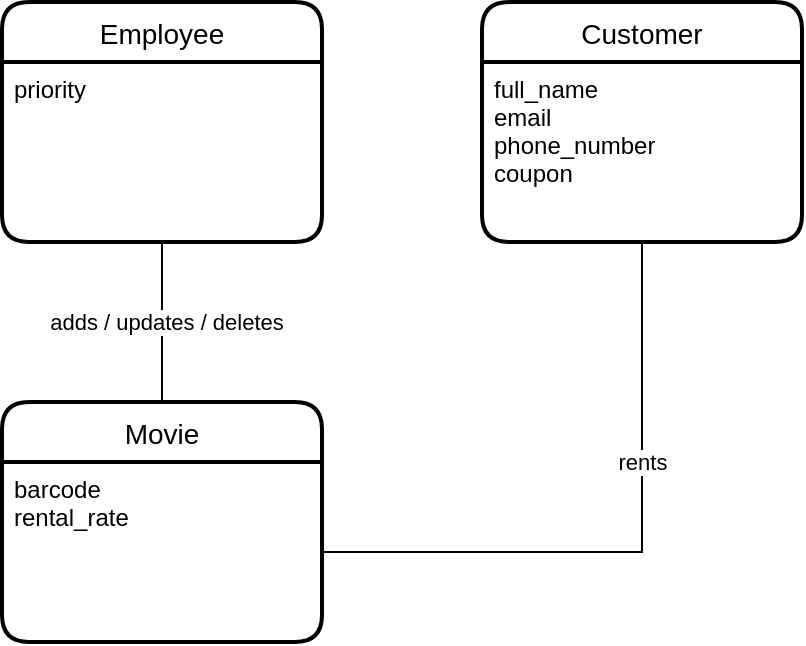 <mxfile version="16.1.0" type="device"><diagram id="Jf2LIWj5RlRl4cze0XXp" name="Page-1"><mxGraphModel dx="719" dy="413" grid="1" gridSize="10" guides="1" tooltips="1" connect="1" arrows="1" fold="1" page="1" pageScale="1" pageWidth="827" pageHeight="1169" math="0" shadow="0"><root><mxCell id="0"/><mxCell id="1" parent="0"/><mxCell id="hdb5oCz84xqUAJwtBkud-15" style="edgeStyle=orthogonalEdgeStyle;rounded=0;orthogonalLoop=1;jettySize=auto;html=1;exitX=0.5;exitY=1;exitDx=0;exitDy=0;entryX=0.5;entryY=0;entryDx=0;entryDy=0;endArrow=none;endFill=0;" edge="1" parent="1" source="hdb5oCz84xqUAJwtBkud-1" target="hdb5oCz84xqUAJwtBkud-3"><mxGeometry relative="1" as="geometry"/></mxCell><mxCell id="hdb5oCz84xqUAJwtBkud-16" value="adds / updates / deletes" style="edgeLabel;html=1;align=center;verticalAlign=middle;resizable=0;points=[];" vertex="1" connectable="0" parent="hdb5oCz84xqUAJwtBkud-15"><mxGeometry x="0.005" y="2" relative="1" as="geometry"><mxPoint as="offset"/></mxGeometry></mxCell><mxCell id="hdb5oCz84xqUAJwtBkud-1" value="Employee" style="swimlane;childLayout=stackLayout;horizontal=1;startSize=30;horizontalStack=0;rounded=1;fontSize=14;fontStyle=0;strokeWidth=2;resizeParent=0;resizeLast=1;shadow=0;dashed=0;align=center;" vertex="1" parent="1"><mxGeometry x="400" y="40" width="160" height="120" as="geometry"/></mxCell><mxCell id="hdb5oCz84xqUAJwtBkud-2" value="priority" style="align=left;strokeColor=none;fillColor=none;spacingLeft=4;fontSize=12;verticalAlign=top;resizable=0;rotatable=0;part=1;" vertex="1" parent="hdb5oCz84xqUAJwtBkud-1"><mxGeometry y="30" width="160" height="90" as="geometry"/></mxCell><mxCell id="hdb5oCz84xqUAJwtBkud-3" value="Movie" style="swimlane;childLayout=stackLayout;horizontal=1;startSize=30;horizontalStack=0;rounded=1;fontSize=14;fontStyle=0;strokeWidth=2;resizeParent=0;resizeLast=1;shadow=0;dashed=0;align=center;" vertex="1" parent="1"><mxGeometry x="400" y="240" width="160" height="120" as="geometry"/></mxCell><mxCell id="hdb5oCz84xqUAJwtBkud-4" value="barcode&#10;rental_rate" style="align=left;strokeColor=none;fillColor=none;spacingLeft=4;fontSize=12;verticalAlign=top;resizable=0;rotatable=0;part=1;" vertex="1" parent="hdb5oCz84xqUAJwtBkud-3"><mxGeometry y="30" width="160" height="90" as="geometry"/></mxCell><mxCell id="hdb5oCz84xqUAJwtBkud-5" value="Customer" style="swimlane;childLayout=stackLayout;horizontal=1;startSize=30;horizontalStack=0;rounded=1;fontSize=14;fontStyle=0;strokeWidth=2;resizeParent=0;resizeLast=1;shadow=0;dashed=0;align=center;" vertex="1" parent="1"><mxGeometry x="640" y="40" width="160" height="120" as="geometry"/></mxCell><mxCell id="hdb5oCz84xqUAJwtBkud-6" value="full_name&#10;email&#10;phone_number&#10;coupon" style="align=left;strokeColor=none;fillColor=none;spacingLeft=4;fontSize=12;verticalAlign=top;resizable=0;rotatable=0;part=1;" vertex="1" parent="hdb5oCz84xqUAJwtBkud-5"><mxGeometry y="30" width="160" height="90" as="geometry"/></mxCell><mxCell id="hdb5oCz84xqUAJwtBkud-11" style="edgeStyle=orthogonalEdgeStyle;rounded=0;orthogonalLoop=1;jettySize=auto;html=1;exitX=0.5;exitY=1;exitDx=0;exitDy=0;entryX=1;entryY=0.5;entryDx=0;entryDy=0;endArrow=none;endFill=0;" edge="1" parent="1" source="hdb5oCz84xqUAJwtBkud-6" target="hdb5oCz84xqUAJwtBkud-4"><mxGeometry relative="1" as="geometry"/></mxCell><mxCell id="hdb5oCz84xqUAJwtBkud-12" value="rents" style="edgeLabel;html=1;align=center;verticalAlign=middle;resizable=0;points=[];" vertex="1" connectable="0" parent="hdb5oCz84xqUAJwtBkud-11"><mxGeometry x="0.098" relative="1" as="geometry"><mxPoint x="18" y="-45" as="offset"/></mxGeometry></mxCell></root></mxGraphModel></diagram></mxfile>